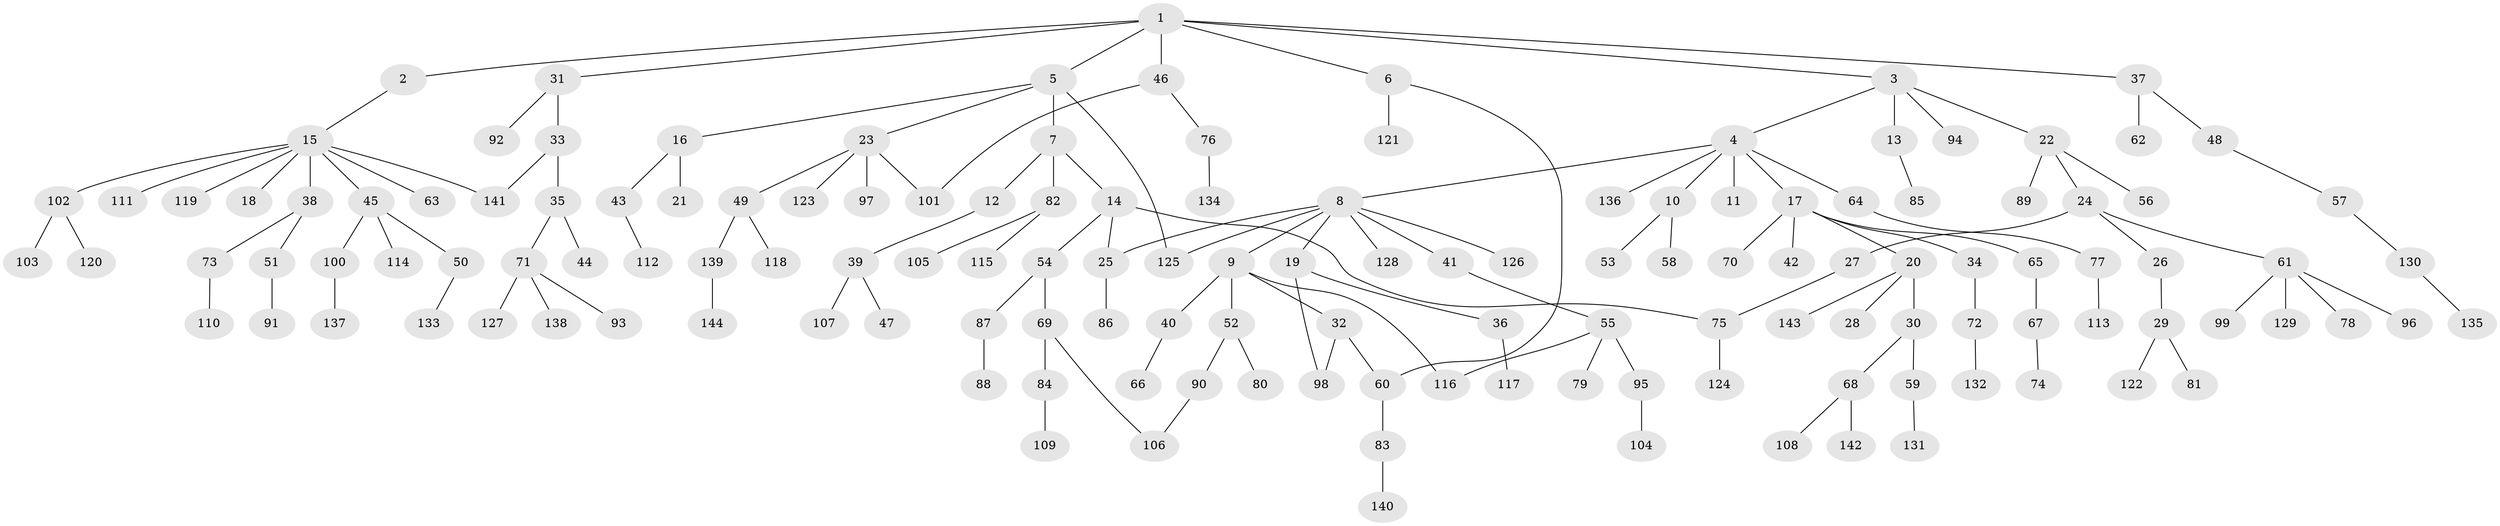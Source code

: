 // coarse degree distribution, {13: 0.017543859649122806, 5: 0.07017543859649122, 9: 0.017543859649122806, 3: 0.08771929824561403, 6: 0.017543859649122806, 2: 0.14035087719298245, 4: 0.07017543859649122, 1: 0.5789473684210527}
// Generated by graph-tools (version 1.1) at 2025/17/03/04/25 18:17:07]
// undirected, 144 vertices, 152 edges
graph export_dot {
graph [start="1"]
  node [color=gray90,style=filled];
  1;
  2;
  3;
  4;
  5;
  6;
  7;
  8;
  9;
  10;
  11;
  12;
  13;
  14;
  15;
  16;
  17;
  18;
  19;
  20;
  21;
  22;
  23;
  24;
  25;
  26;
  27;
  28;
  29;
  30;
  31;
  32;
  33;
  34;
  35;
  36;
  37;
  38;
  39;
  40;
  41;
  42;
  43;
  44;
  45;
  46;
  47;
  48;
  49;
  50;
  51;
  52;
  53;
  54;
  55;
  56;
  57;
  58;
  59;
  60;
  61;
  62;
  63;
  64;
  65;
  66;
  67;
  68;
  69;
  70;
  71;
  72;
  73;
  74;
  75;
  76;
  77;
  78;
  79;
  80;
  81;
  82;
  83;
  84;
  85;
  86;
  87;
  88;
  89;
  90;
  91;
  92;
  93;
  94;
  95;
  96;
  97;
  98;
  99;
  100;
  101;
  102;
  103;
  104;
  105;
  106;
  107;
  108;
  109;
  110;
  111;
  112;
  113;
  114;
  115;
  116;
  117;
  118;
  119;
  120;
  121;
  122;
  123;
  124;
  125;
  126;
  127;
  128;
  129;
  130;
  131;
  132;
  133;
  134;
  135;
  136;
  137;
  138;
  139;
  140;
  141;
  142;
  143;
  144;
  1 -- 2;
  1 -- 3;
  1 -- 5;
  1 -- 6;
  1 -- 31;
  1 -- 37;
  1 -- 46;
  2 -- 15;
  3 -- 4;
  3 -- 13;
  3 -- 22;
  3 -- 94;
  4 -- 8;
  4 -- 10;
  4 -- 11;
  4 -- 17;
  4 -- 64;
  4 -- 136;
  5 -- 7;
  5 -- 16;
  5 -- 23;
  5 -- 125;
  6 -- 60;
  6 -- 121;
  7 -- 12;
  7 -- 14;
  7 -- 82;
  8 -- 9;
  8 -- 19;
  8 -- 25;
  8 -- 41;
  8 -- 125;
  8 -- 126;
  8 -- 128;
  9 -- 32;
  9 -- 40;
  9 -- 52;
  9 -- 116;
  10 -- 53;
  10 -- 58;
  12 -- 39;
  13 -- 85;
  14 -- 54;
  14 -- 75;
  14 -- 25;
  15 -- 18;
  15 -- 38;
  15 -- 45;
  15 -- 63;
  15 -- 102;
  15 -- 111;
  15 -- 119;
  15 -- 141;
  16 -- 21;
  16 -- 43;
  17 -- 20;
  17 -- 34;
  17 -- 42;
  17 -- 65;
  17 -- 70;
  19 -- 36;
  19 -- 98;
  20 -- 28;
  20 -- 30;
  20 -- 143;
  22 -- 24;
  22 -- 56;
  22 -- 89;
  23 -- 49;
  23 -- 97;
  23 -- 123;
  23 -- 101;
  24 -- 26;
  24 -- 27;
  24 -- 61;
  25 -- 86;
  26 -- 29;
  27 -- 75;
  29 -- 81;
  29 -- 122;
  30 -- 59;
  30 -- 68;
  31 -- 33;
  31 -- 92;
  32 -- 60;
  32 -- 98;
  33 -- 35;
  33 -- 141;
  34 -- 72;
  35 -- 44;
  35 -- 71;
  36 -- 117;
  37 -- 48;
  37 -- 62;
  38 -- 51;
  38 -- 73;
  39 -- 47;
  39 -- 107;
  40 -- 66;
  41 -- 55;
  43 -- 112;
  45 -- 50;
  45 -- 100;
  45 -- 114;
  46 -- 76;
  46 -- 101;
  48 -- 57;
  49 -- 118;
  49 -- 139;
  50 -- 133;
  51 -- 91;
  52 -- 80;
  52 -- 90;
  54 -- 69;
  54 -- 87;
  55 -- 79;
  55 -- 95;
  55 -- 116;
  57 -- 130;
  59 -- 131;
  60 -- 83;
  61 -- 78;
  61 -- 96;
  61 -- 99;
  61 -- 129;
  64 -- 77;
  65 -- 67;
  67 -- 74;
  68 -- 108;
  68 -- 142;
  69 -- 84;
  69 -- 106;
  71 -- 93;
  71 -- 127;
  71 -- 138;
  72 -- 132;
  73 -- 110;
  75 -- 124;
  76 -- 134;
  77 -- 113;
  82 -- 105;
  82 -- 115;
  83 -- 140;
  84 -- 109;
  87 -- 88;
  90 -- 106;
  95 -- 104;
  100 -- 137;
  102 -- 103;
  102 -- 120;
  130 -- 135;
  139 -- 144;
}
